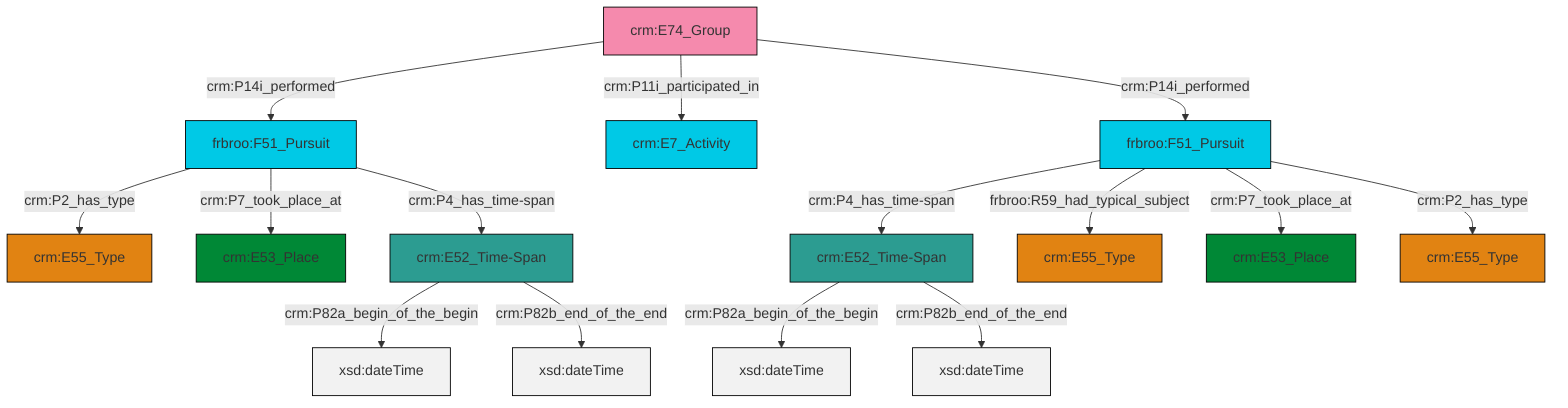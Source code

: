 graph TD
classDef Literal fill:#f2f2f2,stroke:#000000;
classDef CRM_Entity fill:#FFFFFF,stroke:#000000;
classDef Temporal_Entity fill:#00C9E6, stroke:#000000;
classDef Type fill:#E18312, stroke:#000000;
classDef Time-Span fill:#2C9C91, stroke:#000000;
classDef Appellation fill:#FFEB7F, stroke:#000000;
classDef Place fill:#008836, stroke:#000000;
classDef Persistent_Item fill:#B266B2, stroke:#000000;
classDef Conceptual_Object fill:#FFD700, stroke:#000000;
classDef Physical_Thing fill:#D2B48C, stroke:#000000;
classDef Actor fill:#f58aad, stroke:#000000;
classDef PC_Classes fill:#4ce600, stroke:#000000;
classDef Multi fill:#cccccc,stroke:#000000;

0["crm:E52_Time-Span"]:::Time-Span -->|crm:P82a_begin_of_the_begin| 1[xsd:dateTime]:::Literal
0["crm:E52_Time-Span"]:::Time-Span -->|crm:P82b_end_of_the_end| 6[xsd:dateTime]:::Literal
7["crm:E74_Group"]:::Actor -->|crm:P14i_performed| 8["frbroo:F51_Pursuit"]:::Temporal_Entity
7["crm:E74_Group"]:::Actor -->|crm:P11i_participated_in| 2["crm:E7_Activity"]:::Temporal_Entity
12["frbroo:F51_Pursuit"]:::Temporal_Entity -->|crm:P4_has_time-span| 13["crm:E52_Time-Span"]:::Time-Span
12["frbroo:F51_Pursuit"]:::Temporal_Entity -->|frbroo:R59_had_typical_subject| 14["crm:E55_Type"]:::Type
8["frbroo:F51_Pursuit"]:::Temporal_Entity -->|crm:P2_has_type| 10["crm:E55_Type"]:::Type
12["frbroo:F51_Pursuit"]:::Temporal_Entity -->|crm:P7_took_place_at| 19["crm:E53_Place"]:::Place
13["crm:E52_Time-Span"]:::Time-Span -->|crm:P82a_begin_of_the_begin| 23[xsd:dateTime]:::Literal
13["crm:E52_Time-Span"]:::Time-Span -->|crm:P82b_end_of_the_end| 25[xsd:dateTime]:::Literal
8["frbroo:F51_Pursuit"]:::Temporal_Entity -->|crm:P7_took_place_at| 15["crm:E53_Place"]:::Place
12["frbroo:F51_Pursuit"]:::Temporal_Entity -->|crm:P2_has_type| 4["crm:E55_Type"]:::Type
7["crm:E74_Group"]:::Actor -->|crm:P14i_performed| 12["frbroo:F51_Pursuit"]:::Temporal_Entity
8["frbroo:F51_Pursuit"]:::Temporal_Entity -->|crm:P4_has_time-span| 0["crm:E52_Time-Span"]:::Time-Span